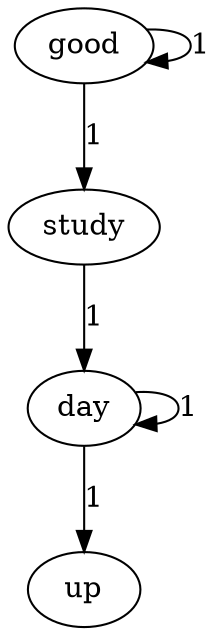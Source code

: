 digraph G{
study[color=black];
up[color=black];
day[color=black];
good[color=black];

study->day[label=1, color=black];
day->day[label=1, color=black];
day->up[label=1, color=black];
good->good[label=1, color=black];
good->study[label=1, color=black];
}
